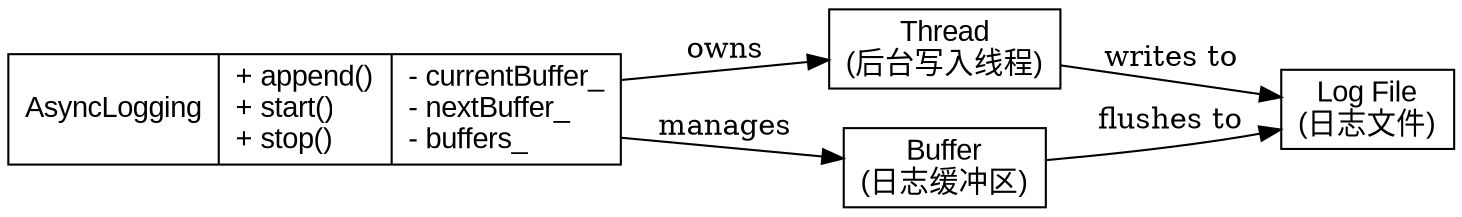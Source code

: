 digraph AsyncLogging {
    // 设置图形属性
    graph [rankdir=LR];
    node [shape=record, fontname="Arial"];
    
    // 定义节点
    AsyncLogging [label="{AsyncLogging|+ append()\l+ start()\l+ stop()\l|- currentBuffer_\l- nextBuffer_\l- buffers_\l}"];
    Thread [label="Thread\n(后台写入线程)"];
    Buffer [label="Buffer\n(日志缓冲区)"];
    File [label="Log File\n(日志文件)"];
    
    // 定义关系
    AsyncLogging -> Thread [label="owns"];
    AsyncLogging -> Buffer [label="manages"];
    Thread -> File [label="writes to"];
    Buffer -> File [label="flushes to"];
}

